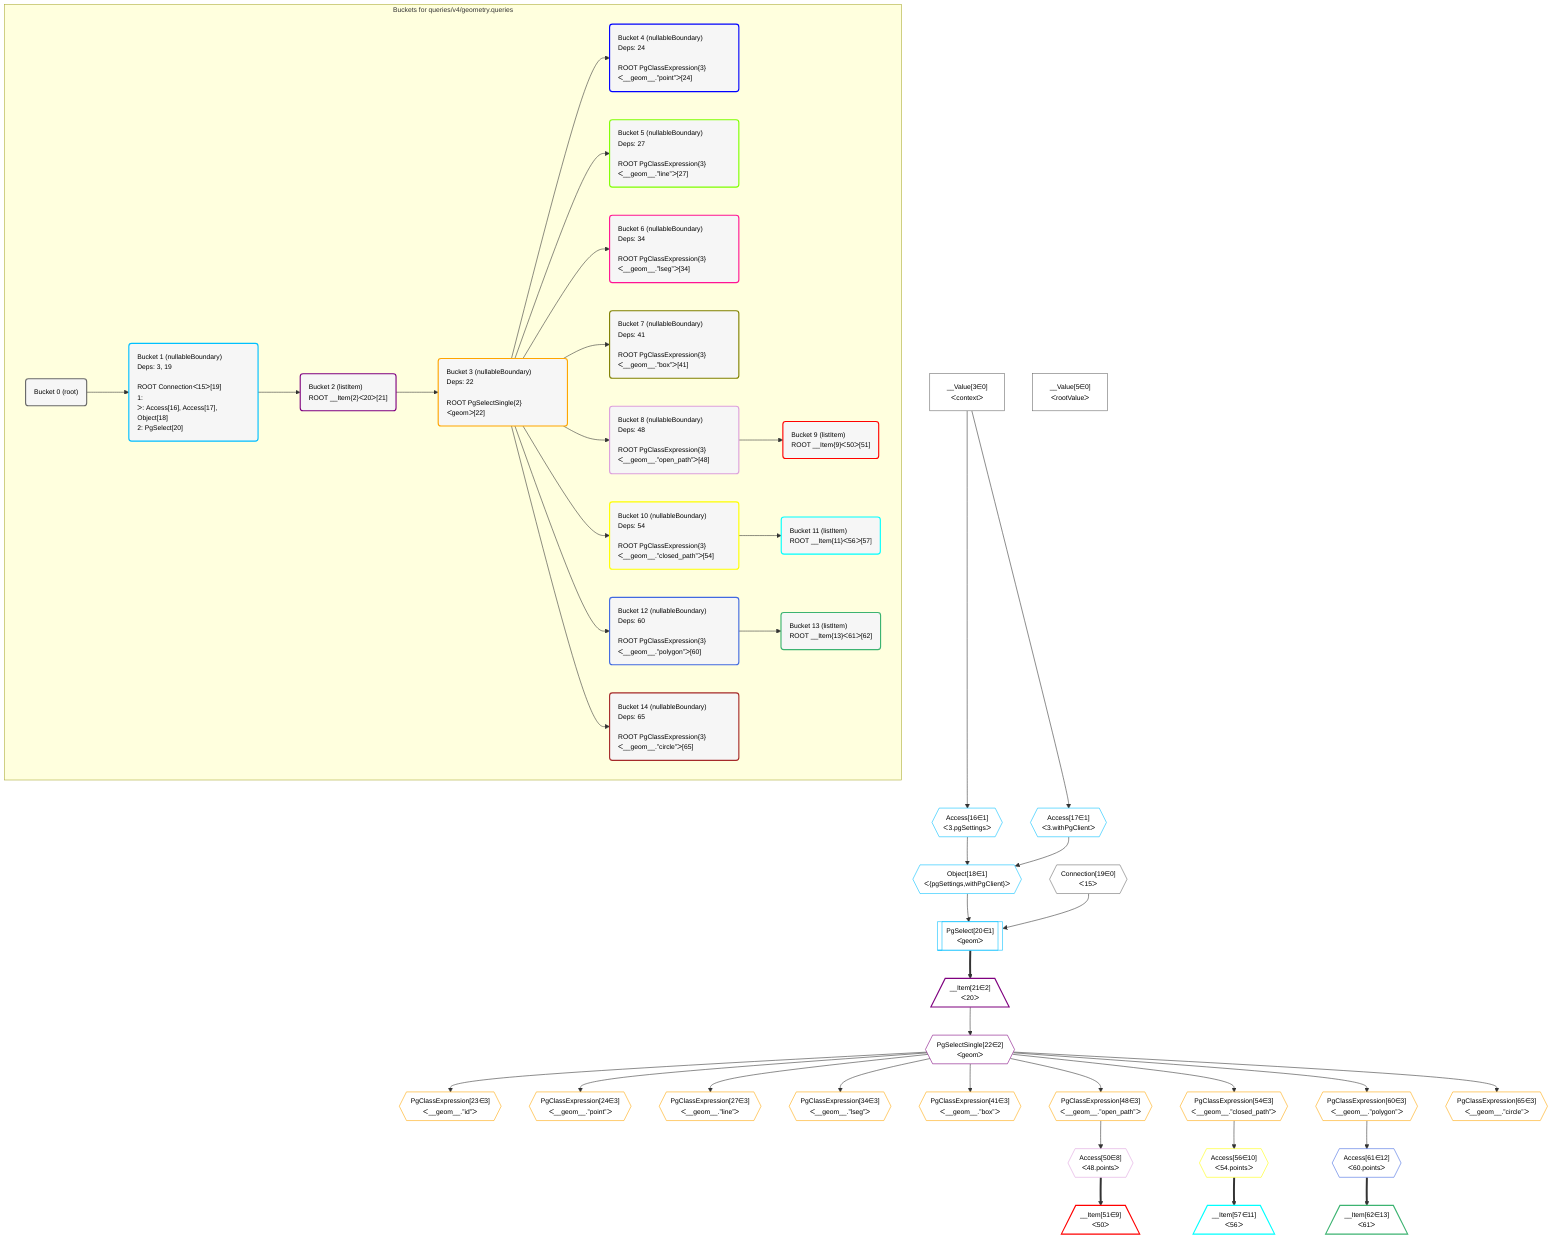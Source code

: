 %%{init: {'themeVariables': { 'fontSize': '12px'}}}%%
graph TD
    classDef path fill:#eee,stroke:#000,color:#000
    classDef plan fill:#fff,stroke-width:1px,color:#000
    classDef itemplan fill:#fff,stroke-width:2px,color:#000
    classDef unbatchedplan fill:#dff,stroke-width:1px,color:#000
    classDef sideeffectplan fill:#fcc,stroke-width:2px,color:#000
    classDef bucket fill:#f6f6f6,color:#000,stroke-width:2px,text-align:left


    %% define steps
    __Value3["__Value[3∈0]<br />ᐸcontextᐳ"]:::plan
    __Value5["__Value[5∈0]<br />ᐸrootValueᐳ"]:::plan
    Access16{{"Access[16∈1]<br />ᐸ3.pgSettingsᐳ"}}:::plan
    Access17{{"Access[17∈1]<br />ᐸ3.withPgClientᐳ"}}:::plan
    Object18{{"Object[18∈1]<br />ᐸ{pgSettings,withPgClient}ᐳ"}}:::plan
    Connection19{{"Connection[19∈0]<br />ᐸ15ᐳ"}}:::plan
    PgSelect20[["PgSelect[20∈1]<br />ᐸgeomᐳ"]]:::plan
    __Item21[/"__Item[21∈2]<br />ᐸ20ᐳ"\]:::itemplan
    PgSelectSingle22{{"PgSelectSingle[22∈2]<br />ᐸgeomᐳ"}}:::plan
    PgClassExpression23{{"PgClassExpression[23∈3]<br />ᐸ__geom__.”id”ᐳ"}}:::plan
    PgClassExpression24{{"PgClassExpression[24∈3]<br />ᐸ__geom__.”point”ᐳ"}}:::plan
    PgClassExpression27{{"PgClassExpression[27∈3]<br />ᐸ__geom__.”line”ᐳ"}}:::plan
    PgClassExpression34{{"PgClassExpression[34∈3]<br />ᐸ__geom__.”lseg”ᐳ"}}:::plan
    PgClassExpression41{{"PgClassExpression[41∈3]<br />ᐸ__geom__.”box”ᐳ"}}:::plan
    PgClassExpression48{{"PgClassExpression[48∈3]<br />ᐸ__geom__.”open_path”ᐳ"}}:::plan
    Access50{{"Access[50∈8]<br />ᐸ48.pointsᐳ"}}:::plan
    __Item51[/"__Item[51∈9]<br />ᐸ50ᐳ"\]:::itemplan
    PgClassExpression54{{"PgClassExpression[54∈3]<br />ᐸ__geom__.”closed_path”ᐳ"}}:::plan
    Access56{{"Access[56∈10]<br />ᐸ54.pointsᐳ"}}:::plan
    __Item57[/"__Item[57∈11]<br />ᐸ56ᐳ"\]:::itemplan
    PgClassExpression60{{"PgClassExpression[60∈3]<br />ᐸ__geom__.”polygon”ᐳ"}}:::plan
    Access61{{"Access[61∈12]<br />ᐸ60.pointsᐳ"}}:::plan
    __Item62[/"__Item[62∈13]<br />ᐸ61ᐳ"\]:::itemplan
    PgClassExpression65{{"PgClassExpression[65∈3]<br />ᐸ__geom__.”circle”ᐳ"}}:::plan

    %% plan dependencies
    __Value3 --> Access16
    __Value3 --> Access17
    Access16 & Access17 --> Object18
    Object18 & Connection19 --> PgSelect20
    PgSelect20 ==> __Item21
    __Item21 --> PgSelectSingle22
    PgSelectSingle22 --> PgClassExpression23
    PgSelectSingle22 --> PgClassExpression24
    PgSelectSingle22 --> PgClassExpression27
    PgSelectSingle22 --> PgClassExpression34
    PgSelectSingle22 --> PgClassExpression41
    PgSelectSingle22 --> PgClassExpression48
    PgClassExpression48 --> Access50
    Access50 ==> __Item51
    PgSelectSingle22 --> PgClassExpression54
    PgClassExpression54 --> Access56
    Access56 ==> __Item57
    PgSelectSingle22 --> PgClassExpression60
    PgClassExpression60 --> Access61
    Access61 ==> __Item62
    PgSelectSingle22 --> PgClassExpression65

    subgraph "Buckets for queries/v4/geometry.queries"
    Bucket0("Bucket 0 (root)"):::bucket
    classDef bucket0 stroke:#696969
    class Bucket0,__Value3,__Value5,Connection19 bucket0
    Bucket1("Bucket 1 (nullableBoundary)<br />Deps: 3, 19<br /><br />ROOT Connectionᐸ15ᐳ[19]<br />1: <br />ᐳ: Access[16], Access[17], Object[18]<br />2: PgSelect[20]"):::bucket
    classDef bucket1 stroke:#00bfff
    class Bucket1,Access16,Access17,Object18,PgSelect20 bucket1
    Bucket2("Bucket 2 (listItem)<br />ROOT __Item{2}ᐸ20ᐳ[21]"):::bucket
    classDef bucket2 stroke:#7f007f
    class Bucket2,__Item21,PgSelectSingle22 bucket2
    Bucket3("Bucket 3 (nullableBoundary)<br />Deps: 22<br /><br />ROOT PgSelectSingle{2}ᐸgeomᐳ[22]"):::bucket
    classDef bucket3 stroke:#ffa500
    class Bucket3,PgClassExpression23,PgClassExpression24,PgClassExpression27,PgClassExpression34,PgClassExpression41,PgClassExpression48,PgClassExpression54,PgClassExpression60,PgClassExpression65 bucket3
    Bucket4("Bucket 4 (nullableBoundary)<br />Deps: 24<br /><br />ROOT PgClassExpression{3}ᐸ__geom__.”point”ᐳ[24]"):::bucket
    classDef bucket4 stroke:#0000ff
    class Bucket4 bucket4
    Bucket5("Bucket 5 (nullableBoundary)<br />Deps: 27<br /><br />ROOT PgClassExpression{3}ᐸ__geom__.”line”ᐳ[27]"):::bucket
    classDef bucket5 stroke:#7fff00
    class Bucket5 bucket5
    Bucket6("Bucket 6 (nullableBoundary)<br />Deps: 34<br /><br />ROOT PgClassExpression{3}ᐸ__geom__.”lseg”ᐳ[34]"):::bucket
    classDef bucket6 stroke:#ff1493
    class Bucket6 bucket6
    Bucket7("Bucket 7 (nullableBoundary)<br />Deps: 41<br /><br />ROOT PgClassExpression{3}ᐸ__geom__.”box”ᐳ[41]"):::bucket
    classDef bucket7 stroke:#808000
    class Bucket7 bucket7
    Bucket8("Bucket 8 (nullableBoundary)<br />Deps: 48<br /><br />ROOT PgClassExpression{3}ᐸ__geom__.”open_path”ᐳ[48]"):::bucket
    classDef bucket8 stroke:#dda0dd
    class Bucket8,Access50 bucket8
    Bucket9("Bucket 9 (listItem)<br />ROOT __Item{9}ᐸ50ᐳ[51]"):::bucket
    classDef bucket9 stroke:#ff0000
    class Bucket9,__Item51 bucket9
    Bucket10("Bucket 10 (nullableBoundary)<br />Deps: 54<br /><br />ROOT PgClassExpression{3}ᐸ__geom__.”closed_path”ᐳ[54]"):::bucket
    classDef bucket10 stroke:#ffff00
    class Bucket10,Access56 bucket10
    Bucket11("Bucket 11 (listItem)<br />ROOT __Item{11}ᐸ56ᐳ[57]"):::bucket
    classDef bucket11 stroke:#00ffff
    class Bucket11,__Item57 bucket11
    Bucket12("Bucket 12 (nullableBoundary)<br />Deps: 60<br /><br />ROOT PgClassExpression{3}ᐸ__geom__.”polygon”ᐳ[60]"):::bucket
    classDef bucket12 stroke:#4169e1
    class Bucket12,Access61 bucket12
    Bucket13("Bucket 13 (listItem)<br />ROOT __Item{13}ᐸ61ᐳ[62]"):::bucket
    classDef bucket13 stroke:#3cb371
    class Bucket13,__Item62 bucket13
    Bucket14("Bucket 14 (nullableBoundary)<br />Deps: 65<br /><br />ROOT PgClassExpression{3}ᐸ__geom__.”circle”ᐳ[65]"):::bucket
    classDef bucket14 stroke:#a52a2a
    class Bucket14 bucket14
    Bucket0 --> Bucket1
    Bucket1 --> Bucket2
    Bucket2 --> Bucket3
    Bucket3 --> Bucket4 & Bucket5 & Bucket6 & Bucket7 & Bucket8 & Bucket10 & Bucket12 & Bucket14
    Bucket8 --> Bucket9
    Bucket10 --> Bucket11
    Bucket12 --> Bucket13
    end